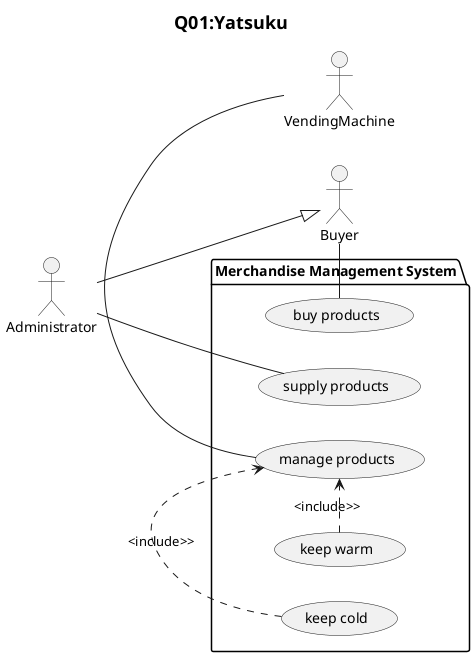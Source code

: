 @startuml Q01.png

title <size:18>Q01:Yatsuku</size>

actor Buyer as user
actor Administrator as admin
actor VendingMachine as vendingmachine
user <|-up- admin

left to right direction

package "Merchandise Management System" {
	usecase (buy products) as buyCase
	usecase (supply products) as supplyCase
	usecase (manage products) as merchandisecontrolCase
	usecase (keep warm) as keepwarm
	usecase (keep cold) as keepcold

	user -ri- buyCase
	admin -ri- supplyCase
	vendingmachine -le- merchandisecontrolCase

	merchandisecontrolCase <.le. keepwarm : <include>>
	merchandisecontrolCase <.le. keepcold : <include>>
}
@enduml
